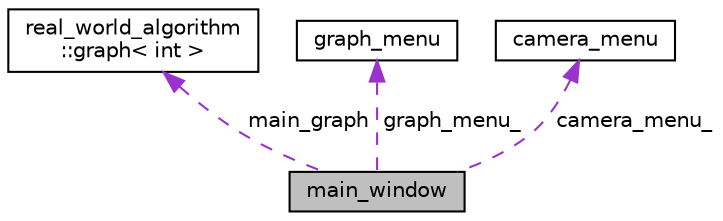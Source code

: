 digraph "main_window"
{
 // LATEX_PDF_SIZE
  edge [fontname="Helvetica",fontsize="10",labelfontname="Helvetica",labelfontsize="10"];
  node [fontname="Helvetica",fontsize="10",shape=record];
  Node1 [label="main_window",height=0.2,width=0.4,color="black", fillcolor="grey75", style="filled", fontcolor="black",tooltip="The main window of app. Holds the three big parts."];
  Node2 -> Node1 [dir="back",color="darkorchid3",fontsize="10",style="dashed",label=" main_graph" ,fontname="Helvetica"];
  Node2 [label="real_world_algorithm\l::graph\< int \>",height=0.2,width=0.4,color="black", fillcolor="white", style="filled",URL="$structreal__world__algorithm_1_1graph.html",tooltip=" "];
  Node3 -> Node1 [dir="back",color="darkorchid3",fontsize="10",style="dashed",label=" graph_menu_" ,fontname="Helvetica"];
  Node3 [label="graph_menu",height=0.2,width=0.4,color="black", fillcolor="white", style="filled",URL="$classgraph__menu.html",tooltip="graph menu class holds controls to choose and set up generation of graphs visualisation"];
  Node4 -> Node1 [dir="back",color="darkorchid3",fontsize="10",style="dashed",label=" camera_menu_" ,fontname="Helvetica"];
  Node4 [label="camera_menu",height=0.2,width=0.4,color="black", fillcolor="white", style="filled",URL="$classcamera__menu.html",tooltip="class holds the global camera current possition settings"];
}
